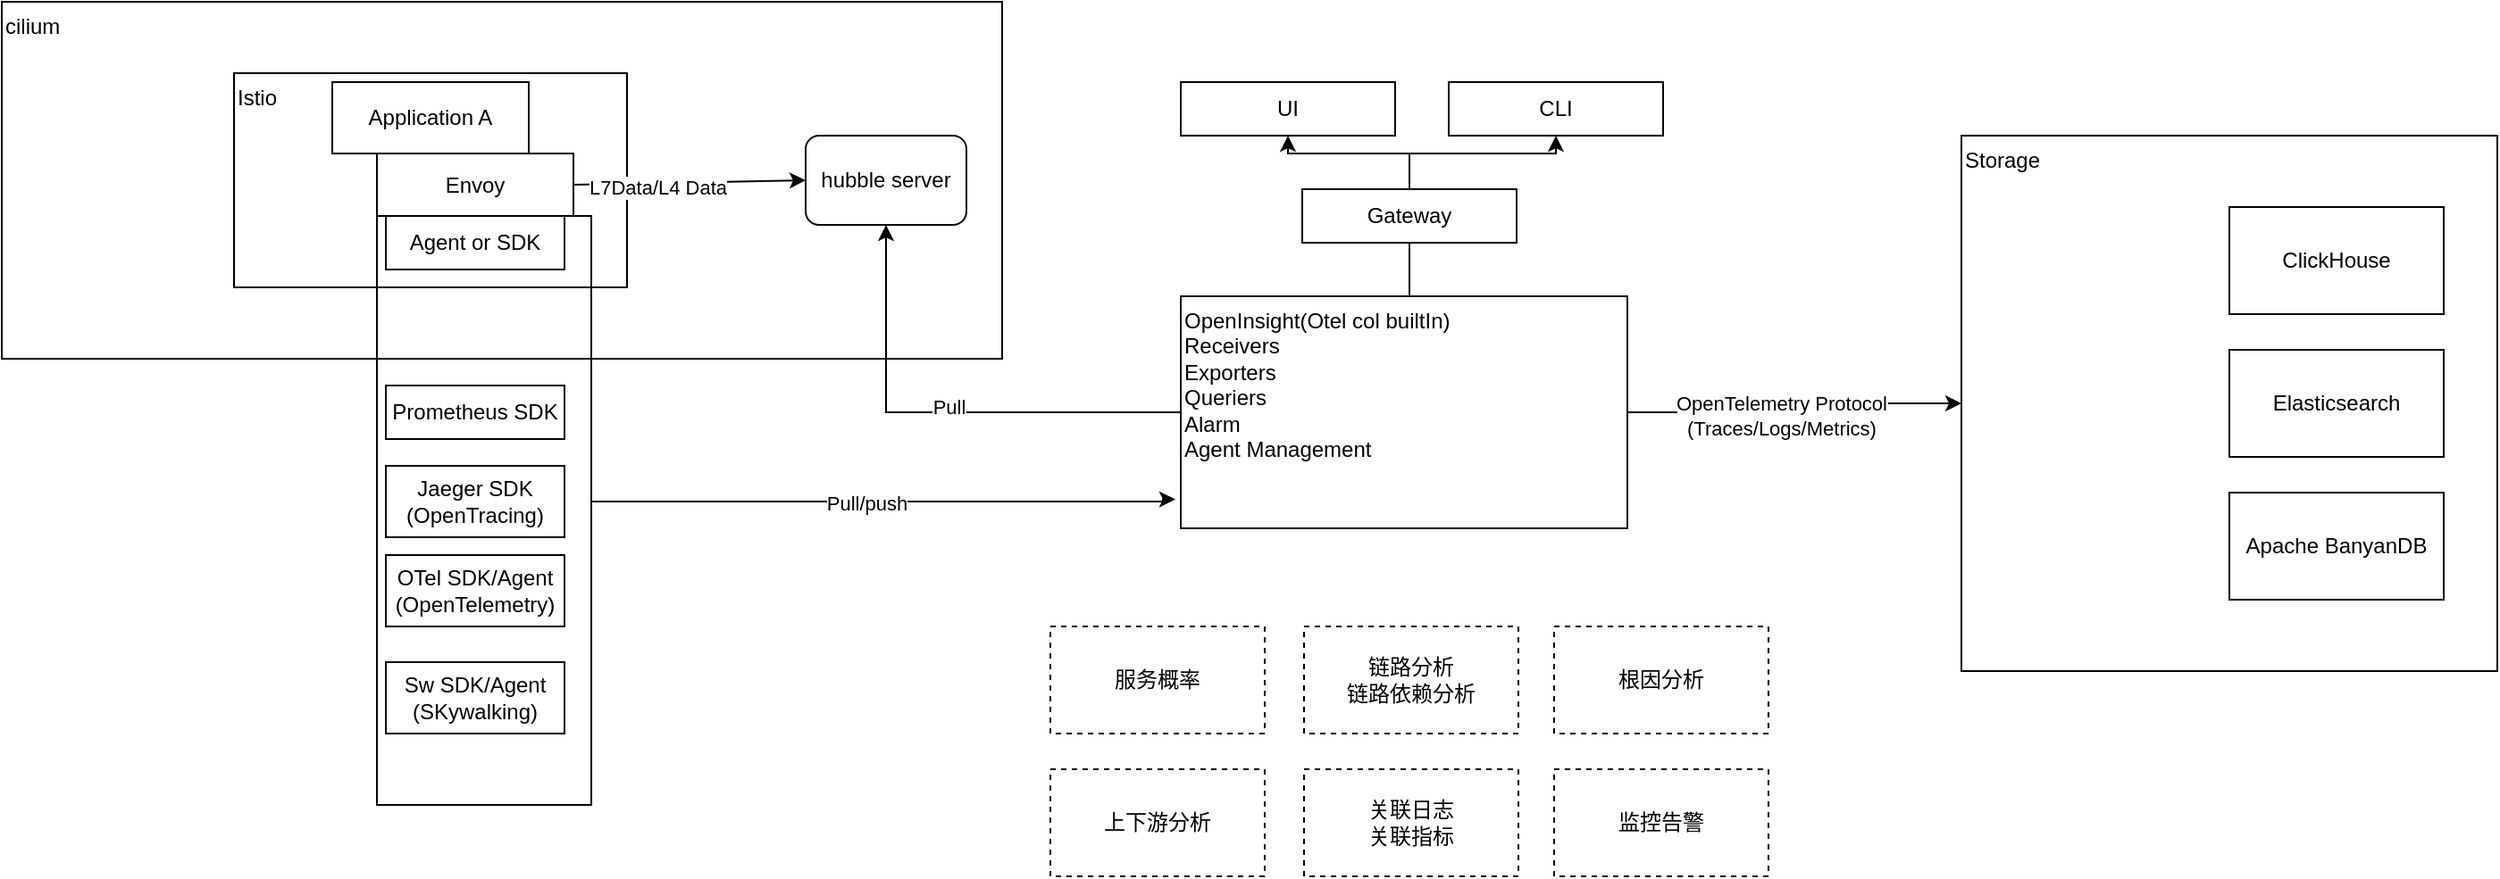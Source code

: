 <mxfile version="20.2.0" type="device"><diagram id="__bqSQIt13aqhg6u_zUV" name="Page-1"><mxGraphModel dx="2610" dy="1004" grid="1" gridSize="10" guides="1" tooltips="1" connect="1" arrows="1" fold="1" page="1" pageScale="1" pageWidth="827" pageHeight="1169" math="0" shadow="0"><root><mxCell id="0"/><mxCell id="1" parent="0"/><mxCell id="5oUjtWZSUuBKdfWrezgo-5" value="" style="edgeStyle=orthogonalEdgeStyle;rounded=0;orthogonalLoop=1;jettySize=auto;html=1;entryX=0;entryY=0.5;entryDx=0;entryDy=0;" parent="1" source="XQg-gN2CvczNRp2_33-F-1" target="H6-pvb95u_gzsODNYQsn-8" edge="1"><mxGeometry relative="1" as="geometry"><mxPoint x="812" y="490" as="targetPoint"/></mxGeometry></mxCell><mxCell id="5oUjtWZSUuBKdfWrezgo-10" value="OpenTelemetry Protocol&lt;br&gt;(Traces/Logs/Metrics)" style="edgeLabel;html=1;align=center;verticalAlign=middle;resizable=0;points=[];" parent="5oUjtWZSUuBKdfWrezgo-5" vertex="1" connectable="0"><mxGeometry x="-0.104" y="-2" relative="1" as="geometry"><mxPoint as="offset"/></mxGeometry></mxCell><mxCell id="5oUjtWZSUuBKdfWrezgo-7" value="" style="edgeStyle=orthogonalEdgeStyle;rounded=0;orthogonalLoop=1;jettySize=auto;html=1;" parent="1" source="XQg-gN2CvczNRp2_33-F-1" target="5oUjtWZSUuBKdfWrezgo-3" edge="1"><mxGeometry relative="1" as="geometry"><Array as="points"><mxPoint x="418" y="405"/><mxPoint x="500" y="405"/></Array></mxGeometry></mxCell><mxCell id="XQg-gN2CvczNRp2_33-F-1" value="OpenInsight(Otel col builtIn)&lt;br&gt;Receivers&lt;br&gt;Exporters&lt;br&gt;Queriers&lt;br&gt;Alarm&lt;br&gt;Agent Management" style="rounded=0;whiteSpace=wrap;html=1;verticalAlign=top;align=left;" parent="1" vertex="1"><mxGeometry x="290" y="485" width="250" height="130" as="geometry"/></mxCell><mxCell id="5oUjtWZSUuBKdfWrezgo-8" style="edgeStyle=orthogonalEdgeStyle;rounded=0;orthogonalLoop=1;jettySize=auto;html=1;exitX=0.5;exitY=0;exitDx=0;exitDy=0;entryX=0.5;entryY=1;entryDx=0;entryDy=0;" parent="1" source="5oUjtWZSUuBKdfWrezgo-1" target="5oUjtWZSUuBKdfWrezgo-2" edge="1"><mxGeometry relative="1" as="geometry"/></mxCell><mxCell id="5oUjtWZSUuBKdfWrezgo-1" value="Gateway" style="rounded=0;whiteSpace=wrap;html=1;" parent="1" vertex="1"><mxGeometry x="358" y="425" width="120" height="30" as="geometry"/></mxCell><mxCell id="5oUjtWZSUuBKdfWrezgo-2" value="UI" style="rounded=0;whiteSpace=wrap;html=1;" parent="1" vertex="1"><mxGeometry x="290" y="365" width="120" height="30" as="geometry"/></mxCell><mxCell id="5oUjtWZSUuBKdfWrezgo-3" value="CLI" style="rounded=0;whiteSpace=wrap;html=1;" parent="1" vertex="1"><mxGeometry x="440" y="365" width="120" height="30" as="geometry"/></mxCell><mxCell id="5oUjtWZSUuBKdfWrezgo-11" value="&lt;div style=&quot;&quot;&gt;&lt;span style=&quot;background-color: initial;&quot;&gt;cilium&lt;/span&gt;&lt;/div&gt;" style="rounded=0;whiteSpace=wrap;html=1;align=left;flipH=0;flipV=1;verticalAlign=top;" parent="1" vertex="1"><mxGeometry x="-370" y="320" width="560" height="200" as="geometry"/></mxCell><mxCell id="5oUjtWZSUuBKdfWrezgo-13" value="Istio" style="rounded=0;whiteSpace=wrap;html=1;align=left;verticalAlign=top;" parent="1" vertex="1"><mxGeometry x="-240" y="360" width="220" height="120" as="geometry"/></mxCell><mxCell id="H6-pvb95u_gzsODNYQsn-1" value="服务概率" style="rounded=0;whiteSpace=wrap;html=1;dashed=1;" vertex="1" parent="1"><mxGeometry x="217" y="670" width="120" height="60" as="geometry"/></mxCell><mxCell id="H6-pvb95u_gzsODNYQsn-2" value="链路分析&lt;br&gt;链路依赖分析" style="rounded=0;whiteSpace=wrap;html=1;dashed=1;" vertex="1" parent="1"><mxGeometry x="359" y="670" width="120" height="60" as="geometry"/></mxCell><mxCell id="H6-pvb95u_gzsODNYQsn-3" value="根因分析" style="rounded=0;whiteSpace=wrap;html=1;dashed=1;" vertex="1" parent="1"><mxGeometry x="499" y="670" width="120" height="60" as="geometry"/></mxCell><mxCell id="H6-pvb95u_gzsODNYQsn-4" value="上下游分析" style="rounded=0;whiteSpace=wrap;html=1;dashed=1;" vertex="1" parent="1"><mxGeometry x="217" y="750" width="120" height="60" as="geometry"/></mxCell><mxCell id="H6-pvb95u_gzsODNYQsn-5" value="关联日志&lt;br&gt;关联指标" style="rounded=0;whiteSpace=wrap;html=1;dashed=1;" vertex="1" parent="1"><mxGeometry x="359" y="750" width="120" height="60" as="geometry"/></mxCell><mxCell id="H6-pvb95u_gzsODNYQsn-6" value="监控告警" style="rounded=0;whiteSpace=wrap;html=1;dashed=1;" vertex="1" parent="1"><mxGeometry x="499" y="750" width="120" height="60" as="geometry"/></mxCell><mxCell id="H6-pvb95u_gzsODNYQsn-8" value="Storage" style="rounded=0;whiteSpace=wrap;html=1;align=left;verticalAlign=top;" vertex="1" parent="1"><mxGeometry x="727" y="395" width="300" height="300" as="geometry"/></mxCell><mxCell id="H6-pvb95u_gzsODNYQsn-9" value="ClickHouse" style="rounded=0;whiteSpace=wrap;html=1;" vertex="1" parent="1"><mxGeometry x="877" y="435" width="120" height="60" as="geometry"/></mxCell><mxCell id="H6-pvb95u_gzsODNYQsn-10" value="Elasticsearch" style="rounded=0;whiteSpace=wrap;html=1;" vertex="1" parent="1"><mxGeometry x="877" y="515" width="120" height="60" as="geometry"/></mxCell><mxCell id="H6-pvb95u_gzsODNYQsn-11" value="Apache BanyanDB" style="rounded=0;whiteSpace=wrap;html=1;" vertex="1" parent="1"><mxGeometry x="877" y="595" width="120" height="60" as="geometry"/></mxCell><mxCell id="H6-pvb95u_gzsODNYQsn-12" value="Application A" style="rounded=0;whiteSpace=wrap;html=1;" vertex="1" parent="1"><mxGeometry x="-185" y="365" width="110" height="40" as="geometry"/></mxCell><mxCell id="H6-pvb95u_gzsODNYQsn-13" value="Envoy" style="rounded=0;whiteSpace=wrap;html=1;" vertex="1" parent="1"><mxGeometry x="-160" y="405" width="110" height="35" as="geometry"/></mxCell><mxCell id="H6-pvb95u_gzsODNYQsn-26" style="edgeStyle=orthogonalEdgeStyle;rounded=0;orthogonalLoop=1;jettySize=auto;html=1;entryX=-0.012;entryY=0.875;entryDx=0;entryDy=0;entryPerimeter=0;" edge="1" parent="1" source="H6-pvb95u_gzsODNYQsn-14" target="XQg-gN2CvczNRp2_33-F-1"><mxGeometry relative="1" as="geometry"><Array as="points"><mxPoint x="280" y="600"/><mxPoint x="280" y="599"/></Array></mxGeometry></mxCell><mxCell id="H6-pvb95u_gzsODNYQsn-27" value="Pull/push" style="edgeLabel;html=1;align=center;verticalAlign=middle;resizable=0;points=[];" vertex="1" connectable="0" parent="H6-pvb95u_gzsODNYQsn-26"><mxGeometry x="-0.062" y="-1" relative="1" as="geometry"><mxPoint as="offset"/></mxGeometry></mxCell><mxCell id="H6-pvb95u_gzsODNYQsn-14" value="" style="rounded=0;whiteSpace=wrap;html=1;labelBackgroundColor=default;shadow=0;sketch=0;strokeWidth=1;glass=0;fillColor=none;" vertex="1" parent="1"><mxGeometry x="-160" y="440" width="120" height="330" as="geometry"/></mxCell><mxCell id="H6-pvb95u_gzsODNYQsn-16" value="Agent or SDK" style="rounded=0;whiteSpace=wrap;html=1;shadow=0;glass=0;labelBackgroundColor=default;sketch=0;strokeWidth=1;fillColor=none;" vertex="1" parent="1"><mxGeometry x="-155" y="440" width="100" height="30" as="geometry"/></mxCell><mxCell id="H6-pvb95u_gzsODNYQsn-17" value="Prometheus SDK" style="rounded=0;whiteSpace=wrap;html=1;shadow=0;glass=0;labelBackgroundColor=default;sketch=0;strokeWidth=1;fillColor=none;" vertex="1" parent="1"><mxGeometry x="-155" y="535" width="100" height="30" as="geometry"/></mxCell><mxCell id="H6-pvb95u_gzsODNYQsn-18" value="Jaeger SDK&lt;br&gt;(OpenTracing)" style="rounded=0;whiteSpace=wrap;html=1;shadow=0;glass=0;labelBackgroundColor=default;sketch=0;strokeWidth=1;fillColor=none;" vertex="1" parent="1"><mxGeometry x="-155" y="580" width="100" height="40" as="geometry"/></mxCell><mxCell id="H6-pvb95u_gzsODNYQsn-19" value="OTel SDK/Agent&lt;br&gt;(OpenTelemetry)" style="rounded=0;whiteSpace=wrap;html=1;shadow=0;glass=0;labelBackgroundColor=default;sketch=0;strokeWidth=1;fillColor=none;" vertex="1" parent="1"><mxGeometry x="-155" y="630" width="100" height="40" as="geometry"/></mxCell><mxCell id="H6-pvb95u_gzsODNYQsn-20" value="Sw SDK/Agent&lt;br&gt;(SKywalking)" style="rounded=0;whiteSpace=wrap;html=1;shadow=0;glass=0;labelBackgroundColor=default;sketch=0;strokeWidth=1;fillColor=none;" vertex="1" parent="1"><mxGeometry x="-155" y="690" width="100" height="40" as="geometry"/></mxCell><mxCell id="H6-pvb95u_gzsODNYQsn-21" value="hubble server" style="rounded=1;whiteSpace=wrap;html=1;shadow=0;glass=0;labelBackgroundColor=default;sketch=0;strokeWidth=1;fillColor=none;" vertex="1" parent="1"><mxGeometry x="80" y="395" width="90" height="50" as="geometry"/></mxCell><mxCell id="H6-pvb95u_gzsODNYQsn-22" value="" style="endArrow=classic;html=1;rounded=0;exitX=1;exitY=0.5;exitDx=0;exitDy=0;entryX=0;entryY=0.5;entryDx=0;entryDy=0;" edge="1" parent="1" source="H6-pvb95u_gzsODNYQsn-13" target="H6-pvb95u_gzsODNYQsn-21"><mxGeometry width="50" height="50" relative="1" as="geometry"><mxPoint x="-10" y="550" as="sourcePoint"/><mxPoint x="40" y="500" as="targetPoint"/></mxGeometry></mxCell><mxCell id="H6-pvb95u_gzsODNYQsn-24" value="L7Data/L4 Data" style="edgeLabel;html=1;align=center;verticalAlign=middle;resizable=0;points=[];" vertex="1" connectable="0" parent="H6-pvb95u_gzsODNYQsn-22"><mxGeometry x="-0.282" y="-2" relative="1" as="geometry"><mxPoint as="offset"/></mxGeometry></mxCell><mxCell id="H6-pvb95u_gzsODNYQsn-28" style="edgeStyle=orthogonalEdgeStyle;rounded=0;orthogonalLoop=1;jettySize=auto;html=1;entryX=0.5;entryY=1;entryDx=0;entryDy=0;" edge="1" parent="1" source="XQg-gN2CvczNRp2_33-F-1" target="H6-pvb95u_gzsODNYQsn-21"><mxGeometry relative="1" as="geometry"/></mxCell><mxCell id="H6-pvb95u_gzsODNYQsn-29" value="Pull" style="edgeLabel;html=1;align=center;verticalAlign=middle;resizable=0;points=[];" vertex="1" connectable="0" parent="H6-pvb95u_gzsODNYQsn-28"><mxGeometry x="-0.036" y="-3" relative="1" as="geometry"><mxPoint as="offset"/></mxGeometry></mxCell></root></mxGraphModel></diagram></mxfile>